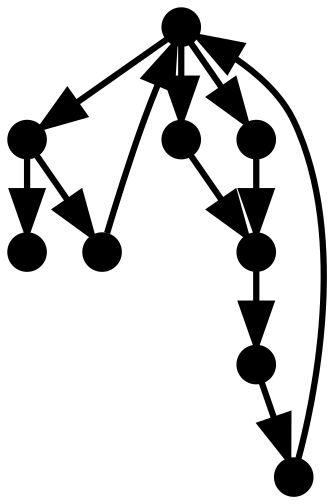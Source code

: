  // The graph name and the semicolons are optional
 digraph G {
     margin=0
    FS [pos="2,2!", shape="point", width=.25];

    A [pos = "0,2.5!", shape="point", width=.25, fontsize=40 ]
    B [pos = "1,3.5!", shape="point", width=.25, fontsize=40 ];
    C [pos = "3,3.5!",  shape="point", width=.25, fontsize=40 ];
    D [pos = "4,2.5!", shape="point",  width=.25, fontsize=40 ];

    E [pos="0,1!", shape="point", width=.25,  fontsize=40 ];
    F [pos="1,0!", shape="point", width=.25,  fontsize=40 ];
    G [pos="3,0!",  shape="point", width=.25, fontsize=40 ];
    H [pos="4,1!", shape="point", width=.25,  fontsize=40 ];

    A->B [arrowsize=2, penwidth=3];
    A->C [arrowsize=2, penwidth=3];
    C->FS [arrowsize=2, penwidth=3];
    D->F [arrowsize=2, penwidth=3];
    E->F [arrowsize=2, penwidth=3];
    F->G [arrowsize=2, penwidth=3];
    G->H [arrowsize=2, penwidth=3];
    H->FS [arrowsize=2, penwidth=3] ;
    FS->A [arrowsize=2, penwidth=3];
    FS->D [arrowsize=2, penwidth=3] ;
    FS->E [arrowsize=2, penwidth=3];
 }
